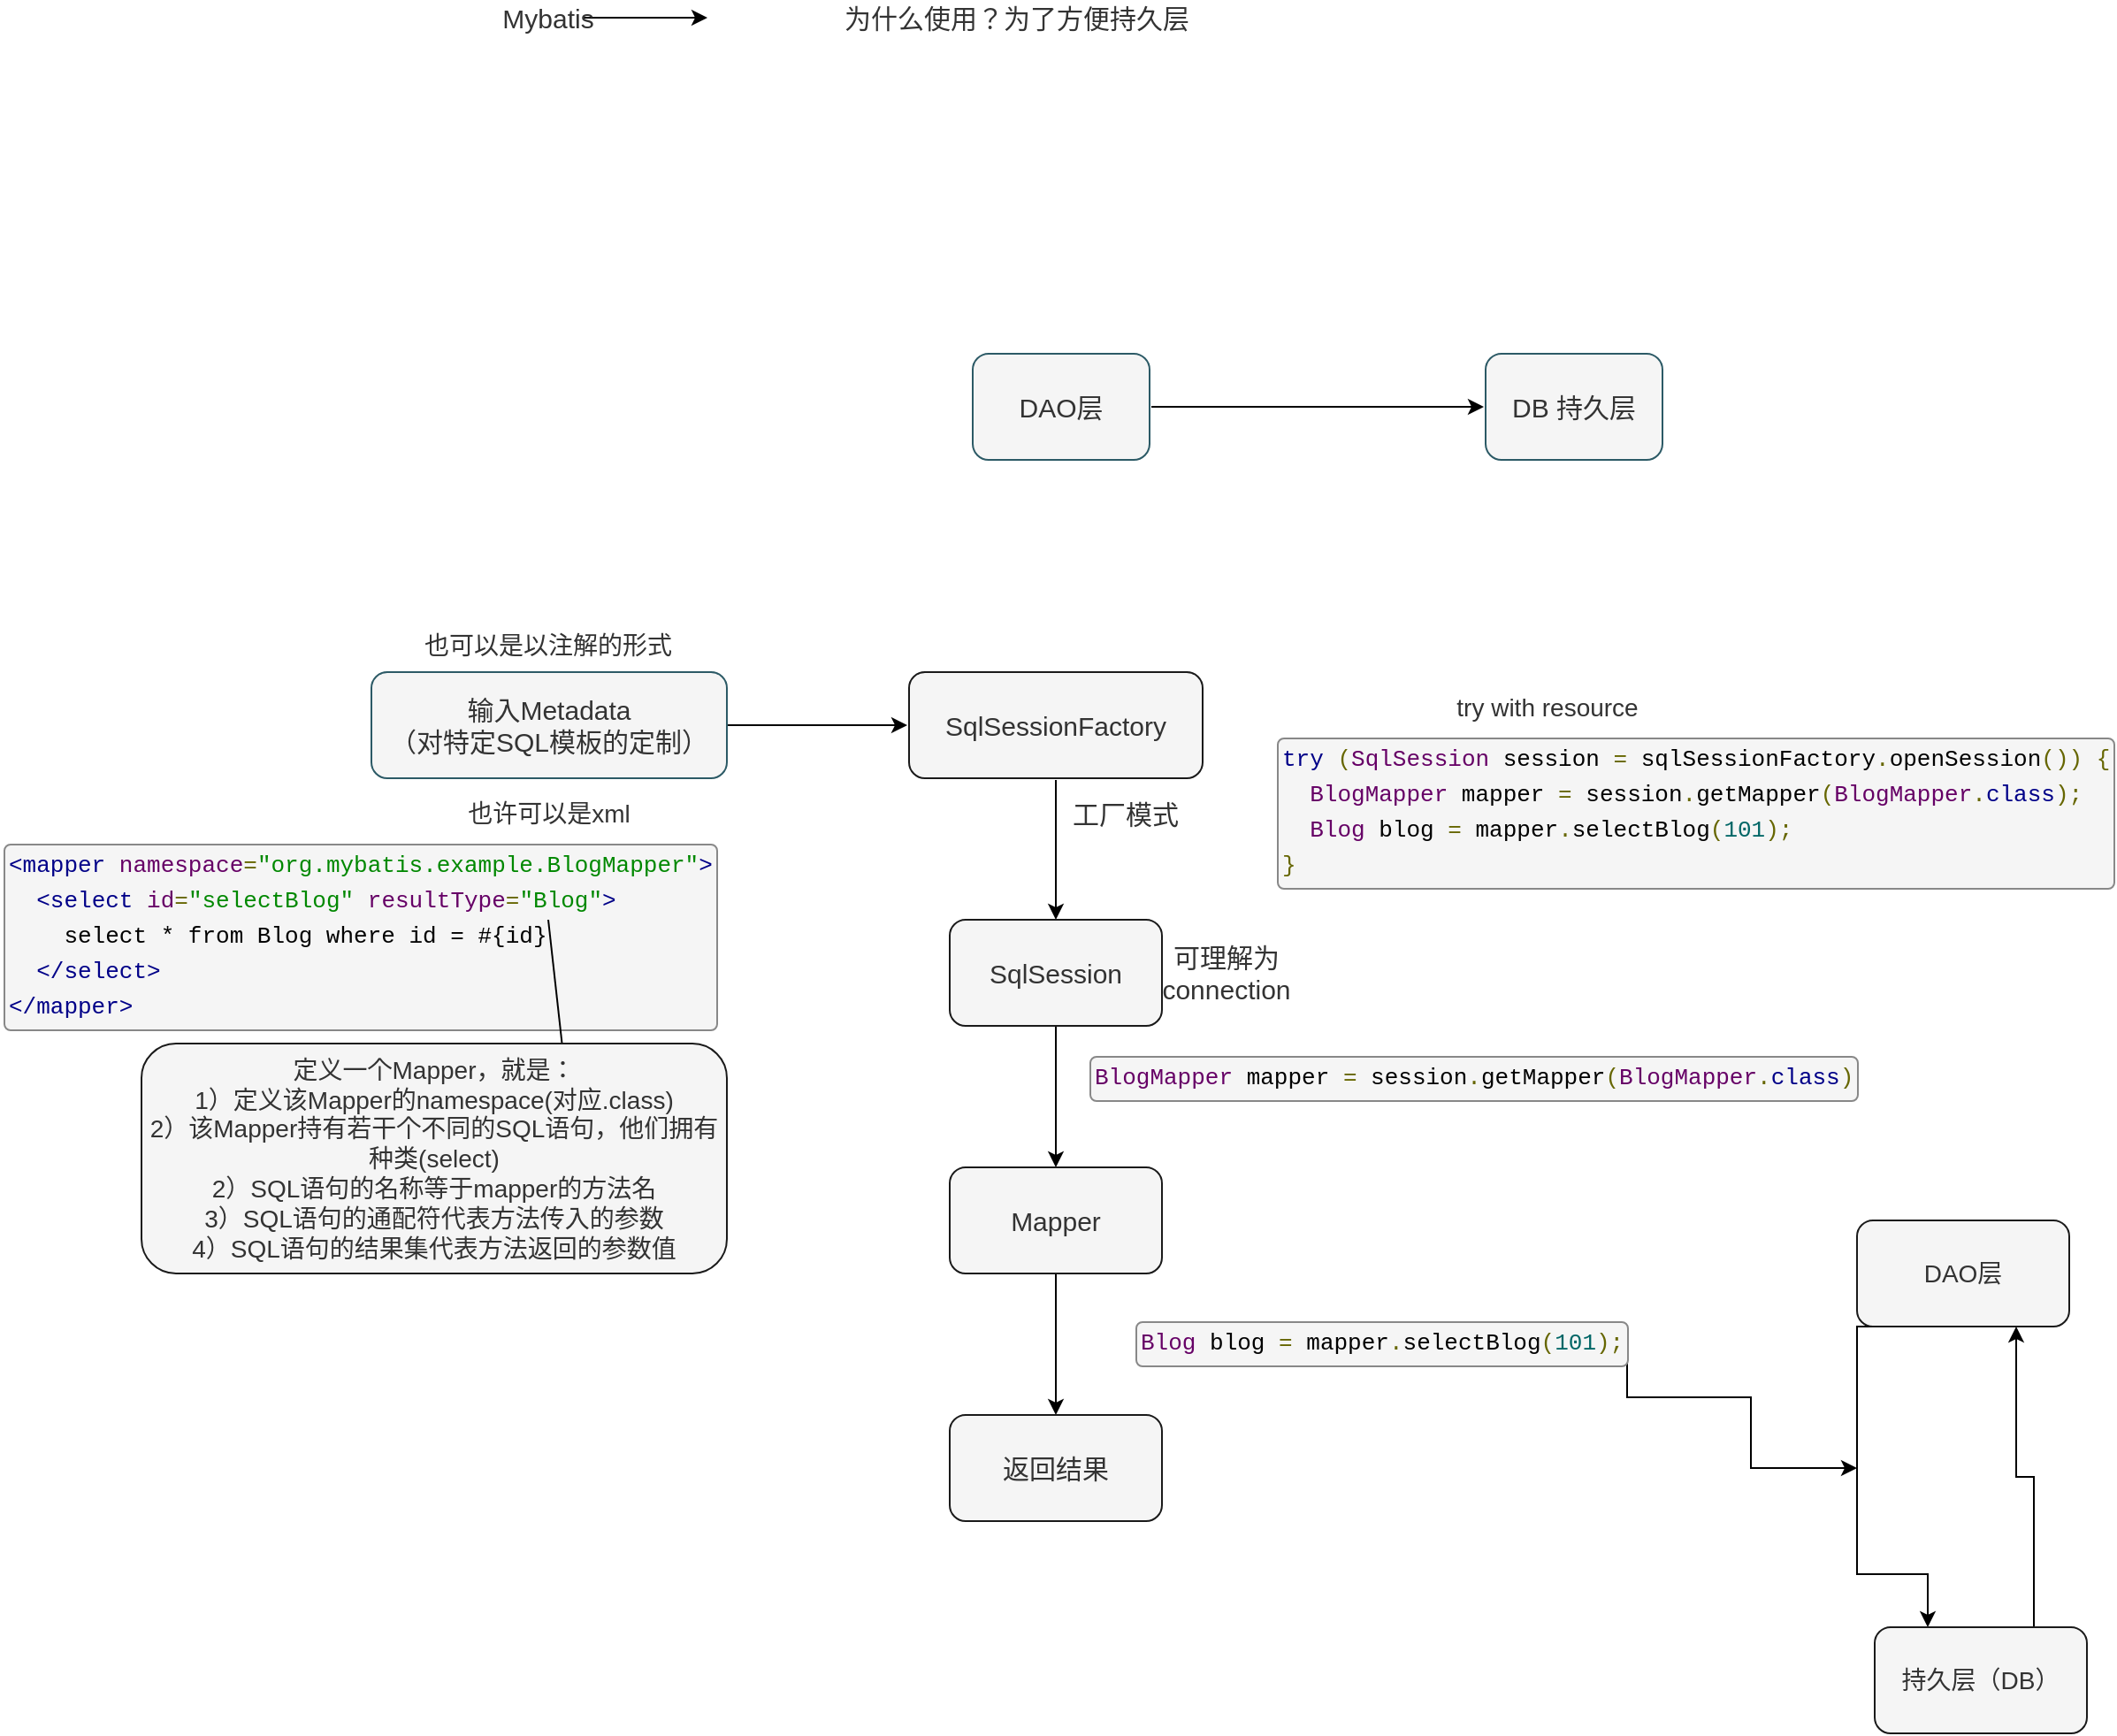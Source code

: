 <mxfile version="13.7.9" type="device"><diagram id="35eFR8FSnUiknflDj2zo" name="第 1 页"><mxGraphModel dx="2249" dy="822" grid="1" gridSize="10" guides="1" tooltips="1" connect="1" arrows="1" fold="1" page="1" pageScale="1" pageWidth="827" pageHeight="1169" math="0" shadow="0"><root><mxCell id="0"/><mxCell id="1" parent="0"/><mxCell id="nE3uEgxB3FPaiqFHe7v--10" style="edgeStyle=orthogonalEdgeStyle;rounded=0;orthogonalLoop=1;jettySize=auto;html=1;entryX=0;entryY=0.5;entryDx=0;entryDy=0;fontSize=15;fontColor=#333333;" parent="1" source="nE3uEgxB3FPaiqFHe7v--2" target="nE3uEgxB3FPaiqFHe7v--6" edge="1"><mxGeometry relative="1" as="geometry"/></mxCell><mxCell id="nE3uEgxB3FPaiqFHe7v--2" value="DAO层" style="rounded=1;whiteSpace=wrap;html=1;fillColor=#f5f5f5;fontSize=15;shadow=0;glass=0;sketch=0;fontColor=#333333;strokeWidth=1;perimeterSpacing=1;strokeColor=#2C5A66;" parent="1" vertex="1"><mxGeometry x="350" y="280" width="100" height="60" as="geometry"/></mxCell><mxCell id="nE3uEgxB3FPaiqFHe7v--6" value="DB 持久层" style="rounded=1;whiteSpace=wrap;html=1;fillColor=#f5f5f5;fontSize=15;shadow=0;glass=0;sketch=0;fontColor=#333333;strokeWidth=1;perimeterSpacing=1;strokeColor=#2C5A66;" parent="1" vertex="1"><mxGeometry x="640" y="280" width="100" height="60" as="geometry"/></mxCell><mxCell id="nE3uEgxB3FPaiqFHe7v--8" style="edgeStyle=orthogonalEdgeStyle;rounded=0;orthogonalLoop=1;jettySize=auto;html=1;fontSize=15;fontColor=#333333;" parent="1" source="nE3uEgxB3FPaiqFHe7v--7" edge="1"><mxGeometry relative="1" as="geometry"><mxPoint x="200" y="90" as="targetPoint"/><Array as="points"><mxPoint x="180" y="90"/><mxPoint x="180" y="90"/></Array></mxGeometry></mxCell><mxCell id="nE3uEgxB3FPaiqFHe7v--7" value="Mybatis" style="text;html=1;strokeColor=none;fillColor=none;align=center;verticalAlign=middle;whiteSpace=wrap;rounded=0;shadow=0;glass=0;sketch=0;fontSize=15;fontColor=#333333;" parent="1" vertex="1"><mxGeometry x="90" y="80" width="40" height="20" as="geometry"/></mxCell><mxCell id="nE3uEgxB3FPaiqFHe7v--9" value="为什么使用？为了方便持久层" style="text;html=1;strokeColor=none;fillColor=none;align=center;verticalAlign=middle;whiteSpace=wrap;rounded=0;shadow=0;glass=0;sketch=0;fontSize=15;fontColor=#333333;" parent="1" vertex="1"><mxGeometry x="210" y="80" width="330" height="20" as="geometry"/></mxCell><mxCell id="nE3uEgxB3FPaiqFHe7v--18" value="" style="edgeStyle=orthogonalEdgeStyle;rounded=0;orthogonalLoop=1;jettySize=auto;html=1;fontSize=15;fontColor=#333333;" parent="1" source="nE3uEgxB3FPaiqFHe7v--11" target="nE3uEgxB3FPaiqFHe7v--17" edge="1"><mxGeometry relative="1" as="geometry"/></mxCell><mxCell id="nE3uEgxB3FPaiqFHe7v--11" value="SqlSessionFactory" style="rounded=1;whiteSpace=wrap;html=1;fillColor=#f5f5f5;fontSize=15;shadow=0;glass=0;sketch=0;fontColor=#333333;strokeWidth=1;perimeterSpacing=1;strokeColor=#1A1A1A;" parent="1" vertex="1"><mxGeometry x="314" y="460" width="166" height="60" as="geometry"/></mxCell><mxCell id="nE3uEgxB3FPaiqFHe7v--14" style="edgeStyle=orthogonalEdgeStyle;rounded=0;orthogonalLoop=1;jettySize=auto;html=1;fontSize=15;fontColor=#333333;" parent="1" source="nE3uEgxB3FPaiqFHe7v--12" target="nE3uEgxB3FPaiqFHe7v--11" edge="1"><mxGeometry relative="1" as="geometry"/></mxCell><mxCell id="nE3uEgxB3FPaiqFHe7v--12" value="输入Metadata&lt;br&gt;（对特定SQL模板的定制）" style="whiteSpace=wrap;html=1;rounded=1;shadow=0;fontSize=15;fontColor=#333333;strokeColor=#2C5A66;strokeWidth=1;fillColor=#f5f5f5;glass=0;sketch=0;" parent="1" vertex="1"><mxGeometry x="10" y="460" width="201" height="60" as="geometry"/></mxCell><mxCell id="nE3uEgxB3FPaiqFHe7v--21" style="edgeStyle=orthogonalEdgeStyle;rounded=0;orthogonalLoop=1;jettySize=auto;html=1;fontSize=15;fontColor=#333333;" parent="1" source="nE3uEgxB3FPaiqFHe7v--17" edge="1"><mxGeometry relative="1" as="geometry"><mxPoint x="397" y="740" as="targetPoint"/></mxGeometry></mxCell><mxCell id="nE3uEgxB3FPaiqFHe7v--17" value="SqlSession" style="whiteSpace=wrap;html=1;rounded=1;shadow=0;fontSize=15;fontColor=#333333;strokeColor=#1A1A1A;strokeWidth=1;fillColor=#f5f5f5;glass=0;sketch=0;" parent="1" vertex="1"><mxGeometry x="337" y="600" width="120" height="60" as="geometry"/></mxCell><mxCell id="nE3uEgxB3FPaiqFHe7v--19" value="工厂模式" style="text;html=1;strokeColor=none;fillColor=none;align=center;verticalAlign=middle;whiteSpace=wrap;rounded=0;shadow=0;glass=0;sketch=0;fontSize=15;fontColor=#333333;" parent="1" vertex="1"><mxGeometry x="390" y="530" width="93" height="20" as="geometry"/></mxCell><mxCell id="nE3uEgxB3FPaiqFHe7v--20" value="也许可以是xml" style="text;html=1;strokeColor=none;fillColor=none;align=center;verticalAlign=middle;whiteSpace=wrap;rounded=0;shadow=0;glass=0;sketch=0;fontSize=14;fontColor=#333333;" parent="1" vertex="1"><mxGeometry x="45.5" y="535" width="129" height="10" as="geometry"/></mxCell><mxCell id="nE3uEgxB3FPaiqFHe7v--29" value="" style="edgeStyle=orthogonalEdgeStyle;rounded=0;orthogonalLoop=1;jettySize=auto;html=1;fontSize=15;fontColor=#333333;" parent="1" source="nE3uEgxB3FPaiqFHe7v--22" target="nE3uEgxB3FPaiqFHe7v--28" edge="1"><mxGeometry relative="1" as="geometry"/></mxCell><mxCell id="nE3uEgxB3FPaiqFHe7v--22" value="Mapper" style="rounded=1;whiteSpace=wrap;html=1;shadow=0;glass=0;sketch=0;strokeColor=#1A1A1A;strokeWidth=1;fillColor=#f5f5f5;fontSize=15;fontColor=#333333;" parent="1" vertex="1"><mxGeometry x="337" y="740" width="120" height="60" as="geometry"/></mxCell><mxCell id="nE3uEgxB3FPaiqFHe7v--26" value="&lt;pre class=&quot;prettyprint&quot; style=&quot;padding: 2px; font-family: monaco, menlo, consolas, &amp;quot;courier new&amp;quot;, monospace; font-size: 13px; color: rgb(51, 51, 51); border-radius: 4px; display: block; margin: 0px 0px 20px; line-height: 20px; word-break: break-all; overflow-wrap: break-word; background-color: rgb(245, 245, 245); border: 1px solid rgb(136, 136, 136); font-style: normal; font-weight: 400; letter-spacing: normal; text-indent: 0px; text-transform: none; word-spacing: 0px;&quot;&gt;&lt;span class=&quot;typ&quot; style=&quot;color: rgb(102 , 0 , 102)&quot;&gt;BlogMapper&lt;/span&gt;&lt;span class=&quot;pln&quot; style=&quot;color: rgb(0 , 0 , 0)&quot;&gt; mapper &lt;/span&gt;&lt;span class=&quot;pun&quot; style=&quot;color: rgb(102 , 102 , 0)&quot;&gt;=&lt;/span&gt;&lt;span class=&quot;pln&quot; style=&quot;color: rgb(0 , 0 , 0)&quot;&gt; session&lt;/span&gt;&lt;span class=&quot;pun&quot; style=&quot;color: rgb(102 , 102 , 0)&quot;&gt;.&lt;/span&gt;&lt;span class=&quot;pln&quot; style=&quot;color: rgb(0 , 0 , 0)&quot;&gt;getMapper&lt;/span&gt;&lt;span class=&quot;pun&quot; style=&quot;color: rgb(102 , 102 , 0)&quot;&gt;(&lt;/span&gt;&lt;span class=&quot;typ&quot; style=&quot;color: rgb(102 , 0 , 102)&quot;&gt;BlogMapper&lt;/span&gt;&lt;span class=&quot;pun&quot; style=&quot;color: rgb(102 , 102 , 0)&quot;&gt;.&lt;/span&gt;&lt;span class=&quot;kwd&quot; style=&quot;color: rgb(0 , 0 , 136)&quot;&gt;class&lt;/span&gt;&lt;span class=&quot;pun&quot; style=&quot;color: rgb(102 , 102 , 0)&quot;&gt;)&lt;/span&gt;&lt;/pre&gt;" style="text;whiteSpace=wrap;html=1;fontSize=15;fontColor=#333333;" parent="1" vertex="1"><mxGeometry x="414" y="670" width="420" height="60" as="geometry"/></mxCell><mxCell id="nE3uEgxB3FPaiqFHe7v--43" style="edgeStyle=orthogonalEdgeStyle;rounded=0;orthogonalLoop=1;jettySize=auto;html=1;fontSize=14;fontColor=#333333;exitX=1;exitY=0.5;exitDx=0;exitDy=0;" parent="1" source="nE3uEgxB3FPaiqFHe7v--27" edge="1"><mxGeometry relative="1" as="geometry"><mxPoint x="850" y="910" as="targetPoint"/><Array as="points"><mxPoint x="720" y="870"/><mxPoint x="790" y="870"/><mxPoint x="790" y="910"/></Array></mxGeometry></mxCell><mxCell id="nE3uEgxB3FPaiqFHe7v--27" value="&lt;pre class=&quot;prettyprint&quot; style=&quot;padding: 2px; font-family: monaco, menlo, consolas, &amp;quot;courier new&amp;quot;, monospace; font-size: 13px; color: rgb(51, 51, 51); border-radius: 4px; display: block; margin: 0px 0px 20px; line-height: 20px; word-break: break-all; overflow-wrap: break-word; background-color: rgb(245, 245, 245); border: 1px solid rgb(136, 136, 136); font-style: normal; font-weight: 400; letter-spacing: normal; text-indent: 0px; text-transform: none; word-spacing: 0px;&quot;&gt;&lt;span class=&quot;typ&quot; style=&quot;color: rgb(102 , 0 , 102)&quot;&gt;Blog&lt;/span&gt;&lt;span class=&quot;pln&quot; style=&quot;color: rgb(0 , 0 , 0)&quot;&gt; blog &lt;/span&gt;&lt;span class=&quot;pun&quot; style=&quot;color: rgb(102 , 102 , 0)&quot;&gt;=&lt;/span&gt;&lt;span class=&quot;pln&quot; style=&quot;color: rgb(0 , 0 , 0)&quot;&gt; mapper&lt;/span&gt;&lt;span class=&quot;pun&quot; style=&quot;color: rgb(102 , 102 , 0)&quot;&gt;.&lt;/span&gt;&lt;span class=&quot;pln&quot; style=&quot;color: rgb(0 , 0 , 0)&quot;&gt;selectBlog&lt;/span&gt;&lt;span class=&quot;pun&quot; style=&quot;color: rgb(102 , 102 , 0)&quot;&gt;(&lt;/span&gt;&lt;span class=&quot;lit&quot; style=&quot;color: rgb(0 , 102 , 102)&quot;&gt;101&lt;/span&gt;&lt;span class=&quot;pun&quot; style=&quot;color: rgb(102 , 102 , 0)&quot;&gt;);&lt;/span&gt;&lt;/pre&gt;" style="text;whiteSpace=wrap;html=1;fontSize=15;fontColor=#333333;" parent="1" vertex="1"><mxGeometry x="440" y="820" width="280" height="60" as="geometry"/></mxCell><mxCell id="nE3uEgxB3FPaiqFHe7v--28" value="返回结果" style="whiteSpace=wrap;html=1;rounded=1;shadow=0;fontSize=15;fontColor=#333333;strokeColor=#1A1A1A;strokeWidth=1;fillColor=#f5f5f5;glass=0;sketch=0;" parent="1" vertex="1"><mxGeometry x="337" y="880" width="120" height="60" as="geometry"/></mxCell><mxCell id="nE3uEgxB3FPaiqFHe7v--30" value="也可以是以注解的形式" style="text;html=1;strokeColor=none;fillColor=none;align=center;verticalAlign=middle;whiteSpace=wrap;rounded=0;shadow=0;glass=0;sketch=0;fontSize=14;fontColor=#333333;" parent="1" vertex="1"><mxGeometry x="25" y="440" width="170" height="10" as="geometry"/></mxCell><mxCell id="nE3uEgxB3FPaiqFHe7v--31" value="&lt;pre class=&quot;prettyprint&quot; style=&quot;padding: 2px; font-family: monaco, menlo, consolas, &amp;quot;courier new&amp;quot;, monospace; font-size: 13px; color: rgb(51, 51, 51); border-radius: 4px; display: block; margin: 0px 0px 20px; line-height: 20px; word-break: break-all; overflow-wrap: break-word; background-color: rgb(245, 245, 245); border: 1px solid rgb(136, 136, 136); font-style: normal; font-weight: 400; letter-spacing: normal; text-indent: 0px; text-transform: none; word-spacing: 0px;&quot;&gt;&lt;span class=&quot;tag&quot; style=&quot;color: rgb(0 , 0 , 136)&quot;&gt;&amp;lt;mapper&lt;/span&gt;&lt;span class=&quot;pln&quot; style=&quot;color: rgb(0 , 0 , 0)&quot;&gt; &lt;/span&gt;&lt;span class=&quot;atn&quot; style=&quot;color: rgb(102 , 0 , 102)&quot;&gt;namespace&lt;/span&gt;&lt;span class=&quot;pun&quot; style=&quot;color: rgb(102 , 102 , 0)&quot;&gt;=&lt;/span&gt;&lt;span class=&quot;atv&quot; style=&quot;color: rgb(0 , 136 , 0)&quot;&gt;&quot;org.mybatis.example.BlogMapper&quot;&lt;/span&gt;&lt;span class=&quot;tag&quot; style=&quot;color: rgb(0 , 0 , 136)&quot;&gt;&amp;gt;&lt;/span&gt;&lt;span class=&quot;pln&quot; style=&quot;color: rgb(0 , 0 , 0)&quot;&gt;&#10;  &lt;/span&gt;&lt;span class=&quot;tag&quot; style=&quot;color: rgb(0 , 0 , 136)&quot;&gt;&amp;lt;select&lt;/span&gt;&lt;span class=&quot;pln&quot; style=&quot;color: rgb(0 , 0 , 0)&quot;&gt; &lt;/span&gt;&lt;span class=&quot;atn&quot; style=&quot;color: rgb(102 , 0 , 102)&quot;&gt;id&lt;/span&gt;&lt;span class=&quot;pun&quot; style=&quot;color: rgb(102 , 102 , 0)&quot;&gt;=&lt;/span&gt;&lt;span class=&quot;atv&quot; style=&quot;color: rgb(0 , 136 , 0)&quot;&gt;&quot;selectBlog&quot;&lt;/span&gt;&lt;span class=&quot;pln&quot; style=&quot;color: rgb(0 , 0 , 0)&quot;&gt; &lt;/span&gt;&lt;span class=&quot;atn&quot; style=&quot;color: rgb(102 , 0 , 102)&quot;&gt;resultType&lt;/span&gt;&lt;span class=&quot;pun&quot; style=&quot;color: rgb(102 , 102 , 0)&quot;&gt;=&lt;/span&gt;&lt;span class=&quot;atv&quot; style=&quot;color: rgb(0 , 136 , 0)&quot;&gt;&quot;Blog&quot;&lt;/span&gt;&lt;span class=&quot;tag&quot; style=&quot;color: rgb(0 , 0 , 136)&quot;&gt;&amp;gt;&lt;/span&gt;&lt;span class=&quot;pln&quot; style=&quot;color: rgb(0 , 0 , 0)&quot;&gt;&#10;    select * from Blog where id = #{id}&#10;  &lt;/span&gt;&lt;span class=&quot;tag&quot; style=&quot;color: rgb(0 , 0 , 136)&quot;&gt;&amp;lt;/select&amp;gt;&lt;/span&gt;&lt;span class=&quot;pln&quot; style=&quot;color: rgb(0 , 0 , 0)&quot;&gt;&#10;&lt;/span&gt;&lt;span class=&quot;tag&quot; style=&quot;color: rgb(0 , 0 , 136)&quot;&gt;&amp;lt;/mapper&amp;gt;&lt;/span&gt;&lt;/pre&gt;" style="text;whiteSpace=wrap;html=1;fontSize=14;fontColor=#333333;" parent="1" vertex="1"><mxGeometry x="-200" y="550" width="310" height="130" as="geometry"/></mxCell><mxCell id="nE3uEgxB3FPaiqFHe7v--33" value="" style="endArrow=classic;html=1;fontSize=14;fontColor=#333333;" parent="1" source="nE3uEgxB3FPaiqFHe7v--31" edge="1"><mxGeometry width="50" height="50" relative="1" as="geometry"><mxPoint x="230" y="680" as="sourcePoint"/><mxPoint x="120" y="690" as="targetPoint"/><Array as="points"><mxPoint x="110" y="600"/></Array></mxGeometry></mxCell><mxCell id="nE3uEgxB3FPaiqFHe7v--34" value="定义一个Mapper，就是：&lt;br&gt;1）定义该Mapper的namespace(对应.class)&lt;br&gt;2）该Mapper持有若干个不同的SQL语句，他们拥有种类(select)&lt;br&gt;2）SQL语句的名称等于mapper的方法名&lt;br&gt;3）SQL语句的通配符代表方法传入的参数&lt;br&gt;4）SQL语句的结果集代表方法返回的参数值" style="whiteSpace=wrap;html=1;rounded=1;shadow=0;glass=0;sketch=0;strokeColor=#1A1A1A;strokeWidth=1;fillColor=#f5f5f5;fontSize=14;fontColor=#333333;" parent="1" vertex="1"><mxGeometry x="-120" y="670" width="331" height="130" as="geometry"/></mxCell><mxCell id="nE3uEgxB3FPaiqFHe7v--35" value="&lt;pre class=&quot;prettyprint&quot; style=&quot;padding: 2px; font-family: monaco, menlo, consolas, &amp;quot;courier new&amp;quot;, monospace; font-size: 13px; color: rgb(51, 51, 51); border-radius: 4px; display: block; margin: 0px 0px 20px; line-height: 20px; word-break: break-all; overflow-wrap: break-word; background-color: rgb(245, 245, 245); border: 1px solid rgb(136, 136, 136); font-style: normal; font-weight: 400; letter-spacing: normal; text-indent: 0px; text-transform: none; word-spacing: 0px;&quot;&gt;&lt;span class=&quot;kwd&quot; style=&quot;color: rgb(0 , 0 , 136)&quot;&gt;try&lt;/span&gt;&lt;span class=&quot;pln&quot; style=&quot;color: rgb(0 , 0 , 0)&quot;&gt; &lt;/span&gt;&lt;span class=&quot;pun&quot; style=&quot;color: rgb(102 , 102 , 0)&quot;&gt;(&lt;/span&gt;&lt;span class=&quot;typ&quot; style=&quot;color: rgb(102 , 0 , 102)&quot;&gt;SqlSession&lt;/span&gt;&lt;span class=&quot;pln&quot; style=&quot;color: rgb(0 , 0 , 0)&quot;&gt; session &lt;/span&gt;&lt;span class=&quot;pun&quot; style=&quot;color: rgb(102 , 102 , 0)&quot;&gt;=&lt;/span&gt;&lt;span class=&quot;pln&quot; style=&quot;color: rgb(0 , 0 , 0)&quot;&gt; sqlSessionFactory&lt;/span&gt;&lt;span class=&quot;pun&quot; style=&quot;color: rgb(102 , 102 , 0)&quot;&gt;.&lt;/span&gt;&lt;span class=&quot;pln&quot; style=&quot;color: rgb(0 , 0 , 0)&quot;&gt;openSession&lt;/span&gt;&lt;span class=&quot;pun&quot; style=&quot;color: rgb(102 , 102 , 0)&quot;&gt;())&lt;/span&gt;&lt;span class=&quot;pln&quot; style=&quot;color: rgb(0 , 0 , 0)&quot;&gt; &lt;/span&gt;&lt;span class=&quot;pun&quot; style=&quot;color: rgb(102 , 102 , 0)&quot;&gt;{&lt;/span&gt;&lt;span class=&quot;pln&quot; style=&quot;color: rgb(0 , 0 , 0)&quot;&gt;&#10;  &lt;/span&gt;&lt;span class=&quot;typ&quot; style=&quot;color: rgb(102 , 0 , 102)&quot;&gt;BlogMapper&lt;/span&gt;&lt;span class=&quot;pln&quot; style=&quot;color: rgb(0 , 0 , 0)&quot;&gt; mapper &lt;/span&gt;&lt;span class=&quot;pun&quot; style=&quot;color: rgb(102 , 102 , 0)&quot;&gt;=&lt;/span&gt;&lt;span class=&quot;pln&quot; style=&quot;color: rgb(0 , 0 , 0)&quot;&gt; session&lt;/span&gt;&lt;span class=&quot;pun&quot; style=&quot;color: rgb(102 , 102 , 0)&quot;&gt;.&lt;/span&gt;&lt;span class=&quot;pln&quot; style=&quot;color: rgb(0 , 0 , 0)&quot;&gt;getMapper&lt;/span&gt;&lt;span class=&quot;pun&quot; style=&quot;color: rgb(102 , 102 , 0)&quot;&gt;(&lt;/span&gt;&lt;span class=&quot;typ&quot; style=&quot;color: rgb(102 , 0 , 102)&quot;&gt;BlogMapper&lt;/span&gt;&lt;span class=&quot;pun&quot; style=&quot;color: rgb(102 , 102 , 0)&quot;&gt;.&lt;/span&gt;&lt;span class=&quot;kwd&quot; style=&quot;color: rgb(0 , 0 , 136)&quot;&gt;class&lt;/span&gt;&lt;span class=&quot;pun&quot; style=&quot;color: rgb(102 , 102 , 0)&quot;&gt;);&lt;/span&gt;&lt;span class=&quot;pln&quot; style=&quot;color: rgb(0 , 0 , 0)&quot;&gt;&#10;  &lt;/span&gt;&lt;span class=&quot;typ&quot; style=&quot;color: rgb(102 , 0 , 102)&quot;&gt;Blog&lt;/span&gt;&lt;span class=&quot;pln&quot; style=&quot;color: rgb(0 , 0 , 0)&quot;&gt; blog &lt;/span&gt;&lt;span class=&quot;pun&quot; style=&quot;color: rgb(102 , 102 , 0)&quot;&gt;=&lt;/span&gt;&lt;span class=&quot;pln&quot; style=&quot;color: rgb(0 , 0 , 0)&quot;&gt; mapper&lt;/span&gt;&lt;span class=&quot;pun&quot; style=&quot;color: rgb(102 , 102 , 0)&quot;&gt;.&lt;/span&gt;&lt;span class=&quot;pln&quot; style=&quot;color: rgb(0 , 0 , 0)&quot;&gt;selectBlog&lt;/span&gt;&lt;span class=&quot;pun&quot; style=&quot;color: rgb(102 , 102 , 0)&quot;&gt;(&lt;/span&gt;&lt;span class=&quot;lit&quot; style=&quot;color: rgb(0 , 102 , 102)&quot;&gt;101&lt;/span&gt;&lt;span class=&quot;pun&quot; style=&quot;color: rgb(102 , 102 , 0)&quot;&gt;);&lt;/span&gt;&lt;span class=&quot;pln&quot; style=&quot;color: rgb(0 , 0 , 0)&quot;&gt;&#10;&lt;/span&gt;&lt;span class=&quot;pun&quot; style=&quot;color: rgb(102 , 102 , 0)&quot;&gt;}&lt;/span&gt;&lt;/pre&gt;" style="text;whiteSpace=wrap;html=1;fontSize=14;fontColor=#333333;" parent="1" vertex="1"><mxGeometry x="520" y="490" width="460" height="120" as="geometry"/></mxCell><mxCell id="nE3uEgxB3FPaiqFHe7v--36" value="try with resource" style="text;html=1;strokeColor=none;fillColor=none;align=center;verticalAlign=middle;whiteSpace=wrap;rounded=0;shadow=0;glass=0;sketch=0;fontSize=14;fontColor=#333333;" parent="1" vertex="1"><mxGeometry x="580" y="470" width="190" height="20" as="geometry"/></mxCell><mxCell id="nE3uEgxB3FPaiqFHe7v--41" style="edgeStyle=orthogonalEdgeStyle;rounded=0;orthogonalLoop=1;jettySize=auto;html=1;exitX=0.25;exitY=1;exitDx=0;exitDy=0;entryX=0.25;entryY=0;entryDx=0;entryDy=0;fontSize=14;fontColor=#333333;" parent="1" source="nE3uEgxB3FPaiqFHe7v--38" target="nE3uEgxB3FPaiqFHe7v--39" edge="1"><mxGeometry relative="1" as="geometry"><Array as="points"><mxPoint x="850" y="830"/><mxPoint x="850" y="970"/><mxPoint x="890" y="970"/></Array></mxGeometry></mxCell><mxCell id="nE3uEgxB3FPaiqFHe7v--38" value="DAO层" style="rounded=1;whiteSpace=wrap;html=1;shadow=0;glass=0;sketch=0;strokeColor=#1A1A1A;strokeWidth=1;fillColor=#f5f5f5;fontSize=14;fontColor=#333333;" parent="1" vertex="1"><mxGeometry x="850" y="770" width="120" height="60" as="geometry"/></mxCell><mxCell id="nE3uEgxB3FPaiqFHe7v--42" style="edgeStyle=orthogonalEdgeStyle;rounded=0;orthogonalLoop=1;jettySize=auto;html=1;exitX=0.75;exitY=0;exitDx=0;exitDy=0;entryX=0.75;entryY=1;entryDx=0;entryDy=0;fontSize=14;fontColor=#333333;" parent="1" source="nE3uEgxB3FPaiqFHe7v--39" target="nE3uEgxB3FPaiqFHe7v--38" edge="1"><mxGeometry relative="1" as="geometry"/></mxCell><mxCell id="nE3uEgxB3FPaiqFHe7v--39" value="持久层（DB）" style="rounded=1;whiteSpace=wrap;html=1;shadow=0;glass=0;sketch=0;strokeColor=#1A1A1A;strokeWidth=1;fillColor=#f5f5f5;fontSize=14;fontColor=#333333;" parent="1" vertex="1"><mxGeometry x="860" y="1000" width="120" height="60" as="geometry"/></mxCell><mxCell id="Dp5755oMUma-r5kXMZji-2" value="可理解为connection" style="text;html=1;strokeColor=none;fillColor=none;align=center;verticalAlign=middle;whiteSpace=wrap;rounded=0;shadow=0;glass=0;sketch=0;fontSize=15;fontColor=#333333;" vertex="1" parent="1"><mxGeometry x="447" y="620" width="93" height="20" as="geometry"/></mxCell></root></mxGraphModel></diagram></mxfile>